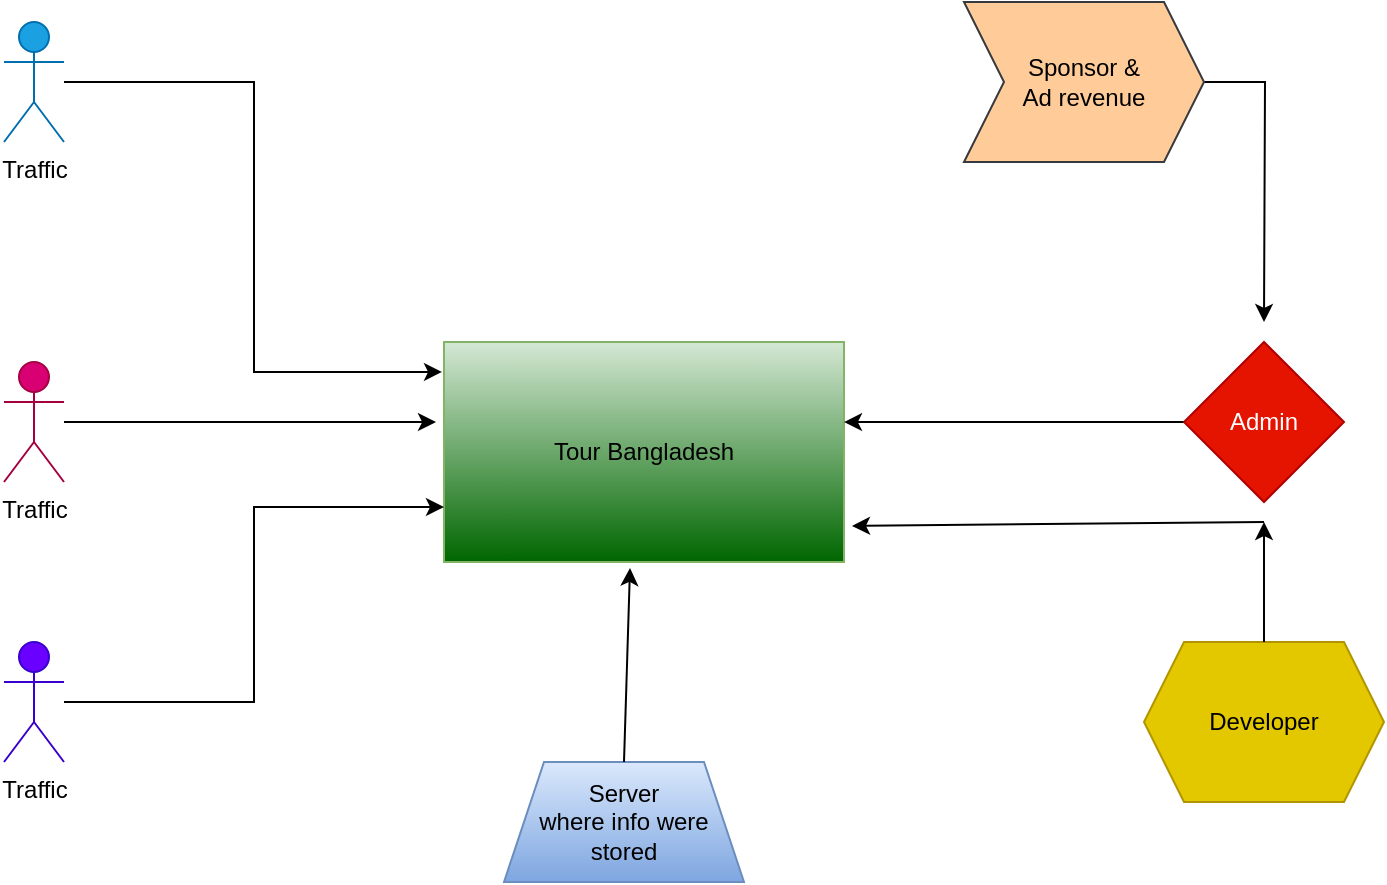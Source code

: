 <mxfile version="21.7.2" type="device">
  <diagram name="Page-1" id="qxPNLIe4D05p51hoy5ru">
    <mxGraphModel dx="880" dy="478" grid="1" gridSize="10" guides="1" tooltips="1" connect="1" arrows="1" fold="1" page="1" pageScale="1" pageWidth="850" pageHeight="1100" math="0" shadow="0">
      <root>
        <mxCell id="0" />
        <mxCell id="1" parent="0" />
        <mxCell id="x2k90L2rQH9kD1KxmhdS-1" value="Tour Bangladesh" style="rounded=0;whiteSpace=wrap;html=1;fillColor=#d5e8d4;strokeColor=#82b366;gradientColor=#006600;" vertex="1" parent="1">
          <mxGeometry x="330" y="220" width="200" height="110" as="geometry" />
        </mxCell>
        <mxCell id="x2k90L2rQH9kD1KxmhdS-19" style="edgeStyle=orthogonalEdgeStyle;rounded=0;orthogonalLoop=1;jettySize=auto;html=1;entryX=0;entryY=0.75;entryDx=0;entryDy=0;" edge="1" parent="1" source="x2k90L2rQH9kD1KxmhdS-2" target="x2k90L2rQH9kD1KxmhdS-1">
          <mxGeometry relative="1" as="geometry" />
        </mxCell>
        <mxCell id="x2k90L2rQH9kD1KxmhdS-2" value="&lt;font color=&quot;#000000&quot;&gt;Traffic&lt;/font&gt;" style="shape=umlActor;verticalLabelPosition=bottom;verticalAlign=top;html=1;outlineConnect=0;fillColor=#6a00ff;fontColor=#ffffff;strokeColor=#3700CC;" vertex="1" parent="1">
          <mxGeometry x="110" y="370" width="30" height="60" as="geometry" />
        </mxCell>
        <mxCell id="x2k90L2rQH9kD1KxmhdS-18" style="edgeStyle=orthogonalEdgeStyle;rounded=0;orthogonalLoop=1;jettySize=auto;html=1;entryX=-0.02;entryY=0.364;entryDx=0;entryDy=0;entryPerimeter=0;" edge="1" parent="1" source="x2k90L2rQH9kD1KxmhdS-3" target="x2k90L2rQH9kD1KxmhdS-1">
          <mxGeometry relative="1" as="geometry" />
        </mxCell>
        <mxCell id="x2k90L2rQH9kD1KxmhdS-3" value="&lt;font color=&quot;#000000&quot;&gt;Traffic&lt;/font&gt;" style="shape=umlActor;verticalLabelPosition=bottom;verticalAlign=top;html=1;outlineConnect=0;fillColor=#d80073;fontColor=#ffffff;strokeColor=#A50040;" vertex="1" parent="1">
          <mxGeometry x="110" y="230" width="30" height="60" as="geometry" />
        </mxCell>
        <mxCell id="x2k90L2rQH9kD1KxmhdS-17" style="edgeStyle=orthogonalEdgeStyle;rounded=0;orthogonalLoop=1;jettySize=auto;html=1;entryX=-0.005;entryY=0.136;entryDx=0;entryDy=0;entryPerimeter=0;" edge="1" parent="1" source="x2k90L2rQH9kD1KxmhdS-4" target="x2k90L2rQH9kD1KxmhdS-1">
          <mxGeometry relative="1" as="geometry">
            <mxPoint x="320" y="240" as="targetPoint" />
          </mxGeometry>
        </mxCell>
        <mxCell id="x2k90L2rQH9kD1KxmhdS-4" value="&lt;font color=&quot;#000000&quot;&gt;Traffic&lt;/font&gt;" style="shape=umlActor;verticalLabelPosition=bottom;verticalAlign=top;html=1;outlineConnect=0;fillColor=#1ba1e2;fontColor=#ffffff;strokeColor=#006EAF;" vertex="1" parent="1">
          <mxGeometry x="110" y="60" width="30" height="60" as="geometry" />
        </mxCell>
        <mxCell id="x2k90L2rQH9kD1KxmhdS-9" style="edgeStyle=orthogonalEdgeStyle;rounded=0;orthogonalLoop=1;jettySize=auto;html=1;entryX=1;entryY=0.364;entryDx=0;entryDy=0;entryPerimeter=0;" edge="1" parent="1" source="x2k90L2rQH9kD1KxmhdS-8" target="x2k90L2rQH9kD1KxmhdS-1">
          <mxGeometry relative="1" as="geometry" />
        </mxCell>
        <mxCell id="x2k90L2rQH9kD1KxmhdS-8" value="Admin" style="rhombus;whiteSpace=wrap;html=1;fillColor=#e51400;fontColor=#ffffff;strokeColor=#B20000;" vertex="1" parent="1">
          <mxGeometry x="700" y="220" width="80" height="80" as="geometry" />
        </mxCell>
        <mxCell id="x2k90L2rQH9kD1KxmhdS-10" value="Developer" style="shape=hexagon;perimeter=hexagonPerimeter2;whiteSpace=wrap;html=1;fixedSize=1;fillColor=#e3c800;fontColor=#000000;strokeColor=#B09500;" vertex="1" parent="1">
          <mxGeometry x="680" y="370" width="120" height="80" as="geometry" />
        </mxCell>
        <mxCell id="x2k90L2rQH9kD1KxmhdS-12" value="Server&lt;br&gt;where info were stored" style="shape=trapezoid;perimeter=trapezoidPerimeter;whiteSpace=wrap;html=1;fixedSize=1;fillColor=#dae8fc;gradientColor=#7ea6e0;strokeColor=#6c8ebf;" vertex="1" parent="1">
          <mxGeometry x="360" y="430" width="120" height="60" as="geometry" />
        </mxCell>
        <mxCell id="x2k90L2rQH9kD1KxmhdS-14" value="" style="endArrow=classic;html=1;rounded=0;exitX=0.5;exitY=0;exitDx=0;exitDy=0;entryX=0.465;entryY=1.027;entryDx=0;entryDy=0;entryPerimeter=0;" edge="1" parent="1" source="x2k90L2rQH9kD1KxmhdS-12" target="x2k90L2rQH9kD1KxmhdS-1">
          <mxGeometry width="50" height="50" relative="1" as="geometry">
            <mxPoint x="400" y="280" as="sourcePoint" />
            <mxPoint x="450" y="230" as="targetPoint" />
          </mxGeometry>
        </mxCell>
        <mxCell id="x2k90L2rQH9kD1KxmhdS-21" style="edgeStyle=orthogonalEdgeStyle;rounded=0;orthogonalLoop=1;jettySize=auto;html=1;" edge="1" parent="1" source="x2k90L2rQH9kD1KxmhdS-20">
          <mxGeometry relative="1" as="geometry">
            <mxPoint x="740" y="210" as="targetPoint" />
          </mxGeometry>
        </mxCell>
        <mxCell id="x2k90L2rQH9kD1KxmhdS-20" value="Sponsor &amp;amp;&lt;br&gt;Ad revenue" style="shape=step;perimeter=stepPerimeter;whiteSpace=wrap;html=1;fixedSize=1;fillColor=#ffcc99;strokeColor=#36393d;" vertex="1" parent="1">
          <mxGeometry x="590" y="50" width="120" height="80" as="geometry" />
        </mxCell>
        <mxCell id="x2k90L2rQH9kD1KxmhdS-22" value="" style="endArrow=classic;html=1;rounded=0;exitX=0.5;exitY=0;exitDx=0;exitDy=0;" edge="1" parent="1" source="x2k90L2rQH9kD1KxmhdS-10">
          <mxGeometry width="50" height="50" relative="1" as="geometry">
            <mxPoint x="400" y="280" as="sourcePoint" />
            <mxPoint x="740" y="310" as="targetPoint" />
          </mxGeometry>
        </mxCell>
        <mxCell id="x2k90L2rQH9kD1KxmhdS-23" value="" style="endArrow=classic;html=1;rounded=0;entryX=1.02;entryY=0.836;entryDx=0;entryDy=0;entryPerimeter=0;" edge="1" parent="1" target="x2k90L2rQH9kD1KxmhdS-1">
          <mxGeometry width="50" height="50" relative="1" as="geometry">
            <mxPoint x="740" y="310" as="sourcePoint" />
            <mxPoint x="450" y="230" as="targetPoint" />
          </mxGeometry>
        </mxCell>
      </root>
    </mxGraphModel>
  </diagram>
</mxfile>
